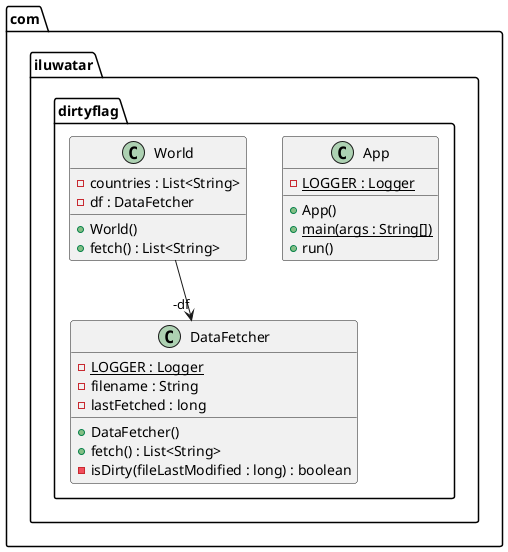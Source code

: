 @startuml
package com.iluwatar.dirtyflag {
  class App {
    - LOGGER : Logger {static}
    + App()
    + main(args : String[]) {static}
    + run()
  }
  class DataFetcher {
    - LOGGER : Logger {static}
    - filename : String
    - lastFetched : long
    + DataFetcher()
    + fetch() : List<String>
    - isDirty(fileLastModified : long) : boolean
  }
  class World {
    - countries : List<String>
    - df : DataFetcher
    + World()
    + fetch() : List<String>
  }
}
World -->  "-df" DataFetcher
@enduml